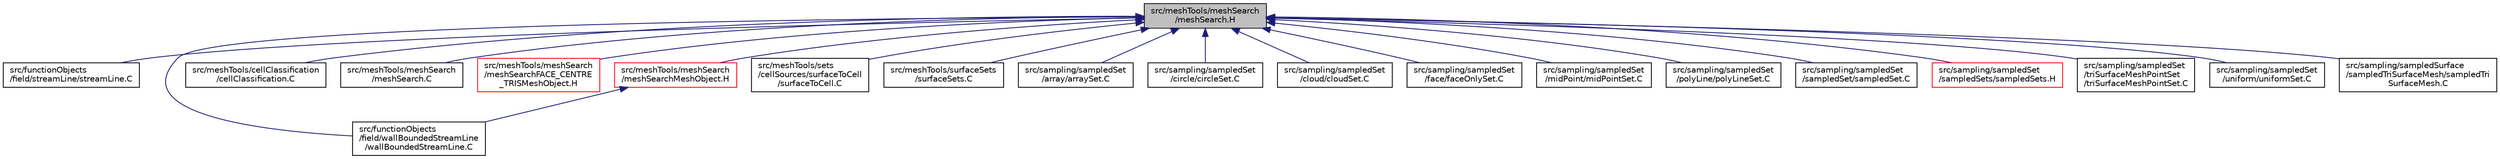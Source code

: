 digraph "src/meshTools/meshSearch/meshSearch.H"
{
  bgcolor="transparent";
  edge [fontname="Helvetica",fontsize="10",labelfontname="Helvetica",labelfontsize="10"];
  node [fontname="Helvetica",fontsize="10",shape=record];
  Node1 [label="src/meshTools/meshSearch\l/meshSearch.H",height=0.2,width=0.4,color="black", fillcolor="grey75", style="filled", fontcolor="black"];
  Node1 -> Node2 [dir="back",color="midnightblue",fontsize="10",style="solid",fontname="Helvetica"];
  Node2 [label="src/functionObjects\l/field/streamLine/streamLine.C",height=0.2,width=0.4,color="black",URL="$a06421.html"];
  Node1 -> Node3 [dir="back",color="midnightblue",fontsize="10",style="solid",fontname="Helvetica"];
  Node3 [label="src/functionObjects\l/field/wallBoundedStreamLine\l/wallBoundedStreamLine.C",height=0.2,width=0.4,color="black",URL="$a06436.html"];
  Node1 -> Node4 [dir="back",color="midnightblue",fontsize="10",style="solid",fontname="Helvetica"];
  Node4 [label="src/meshTools/cellClassification\l/cellClassification.C",height=0.2,width=0.4,color="black",URL="$a07539.html"];
  Node1 -> Node5 [dir="back",color="midnightblue",fontsize="10",style="solid",fontname="Helvetica"];
  Node5 [label="src/meshTools/meshSearch\l/meshSearch.C",height=0.2,width=0.4,color="black",URL="$a07609.html"];
  Node1 -> Node6 [dir="back",color="midnightblue",fontsize="10",style="solid",fontname="Helvetica"];
  Node6 [label="src/meshTools/meshSearch\l/meshSearchFACE_CENTRE\l_TRISMeshObject.H",height=0.2,width=0.4,color="red",URL="$a07612.html"];
  Node1 -> Node7 [dir="back",color="midnightblue",fontsize="10",style="solid",fontname="Helvetica"];
  Node7 [label="src/meshTools/meshSearch\l/meshSearchMeshObject.H",height=0.2,width=0.4,color="red",URL="$a07614.html"];
  Node7 -> Node3 [dir="back",color="midnightblue",fontsize="10",style="solid",fontname="Helvetica"];
  Node1 -> Node8 [dir="back",color="midnightblue",fontsize="10",style="solid",fontname="Helvetica"];
  Node8 [label="src/meshTools/sets\l/cellSources/surfaceToCell\l/surfaceToCell.C",height=0.2,width=0.4,color="black",URL="$a07717.html"];
  Node1 -> Node9 [dir="back",color="midnightblue",fontsize="10",style="solid",fontname="Helvetica"];
  Node9 [label="src/meshTools/surfaceSets\l/surfaceSets.C",height=0.2,width=0.4,color="black",URL="$a07790.html"];
  Node1 -> Node10 [dir="back",color="midnightblue",fontsize="10",style="solid",fontname="Helvetica"];
  Node10 [label="src/sampling/sampledSet\l/array/arraySet.C",height=0.2,width=0.4,color="black",URL="$a09849.html"];
  Node1 -> Node11 [dir="back",color="midnightblue",fontsize="10",style="solid",fontname="Helvetica"];
  Node11 [label="src/sampling/sampledSet\l/circle/circleSet.C",height=0.2,width=0.4,color="black",URL="$a09851.html"];
  Node1 -> Node12 [dir="back",color="midnightblue",fontsize="10",style="solid",fontname="Helvetica"];
  Node12 [label="src/sampling/sampledSet\l/cloud/cloudSet.C",height=0.2,width=0.4,color="black",URL="$a09853.html"];
  Node1 -> Node13 [dir="back",color="midnightblue",fontsize="10",style="solid",fontname="Helvetica"];
  Node13 [label="src/sampling/sampledSet\l/face/faceOnlySet.C",height=0.2,width=0.4,color="black",URL="$a09855.html"];
  Node1 -> Node14 [dir="back",color="midnightblue",fontsize="10",style="solid",fontname="Helvetica"];
  Node14 [label="src/sampling/sampledSet\l/midPoint/midPointSet.C",height=0.2,width=0.4,color="black",URL="$a09857.html"];
  Node1 -> Node15 [dir="back",color="midnightblue",fontsize="10",style="solid",fontname="Helvetica"];
  Node15 [label="src/sampling/sampledSet\l/polyLine/polyLineSet.C",height=0.2,width=0.4,color="black",URL="$a09865.html"];
  Node1 -> Node16 [dir="back",color="midnightblue",fontsize="10",style="solid",fontname="Helvetica"];
  Node16 [label="src/sampling/sampledSet\l/sampledSet/sampledSet.C",height=0.2,width=0.4,color="black",URL="$a09867.html"];
  Node1 -> Node17 [dir="back",color="midnightblue",fontsize="10",style="solid",fontname="Helvetica"];
  Node17 [label="src/sampling/sampledSet\l/sampledSets/sampledSets.H",height=0.2,width=0.4,color="red",URL="$a09871.html"];
  Node1 -> Node18 [dir="back",color="midnightblue",fontsize="10",style="solid",fontname="Helvetica"];
  Node18 [label="src/sampling/sampledSet\l/triSurfaceMeshPointSet\l/triSurfaceMeshPointSet.C",height=0.2,width=0.4,color="black",URL="$a09874.html"];
  Node1 -> Node19 [dir="back",color="midnightblue",fontsize="10",style="solid",fontname="Helvetica"];
  Node19 [label="src/sampling/sampledSet\l/uniform/uniformSet.C",height=0.2,width=0.4,color="black",URL="$a09876.html"];
  Node1 -> Node20 [dir="back",color="midnightblue",fontsize="10",style="solid",fontname="Helvetica"];
  Node20 [label="src/sampling/sampledSurface\l/sampledTriSurfaceMesh/sampledTri\lSurfaceMesh.C",height=0.2,width=0.4,color="black",URL="$a09913.html"];
}
